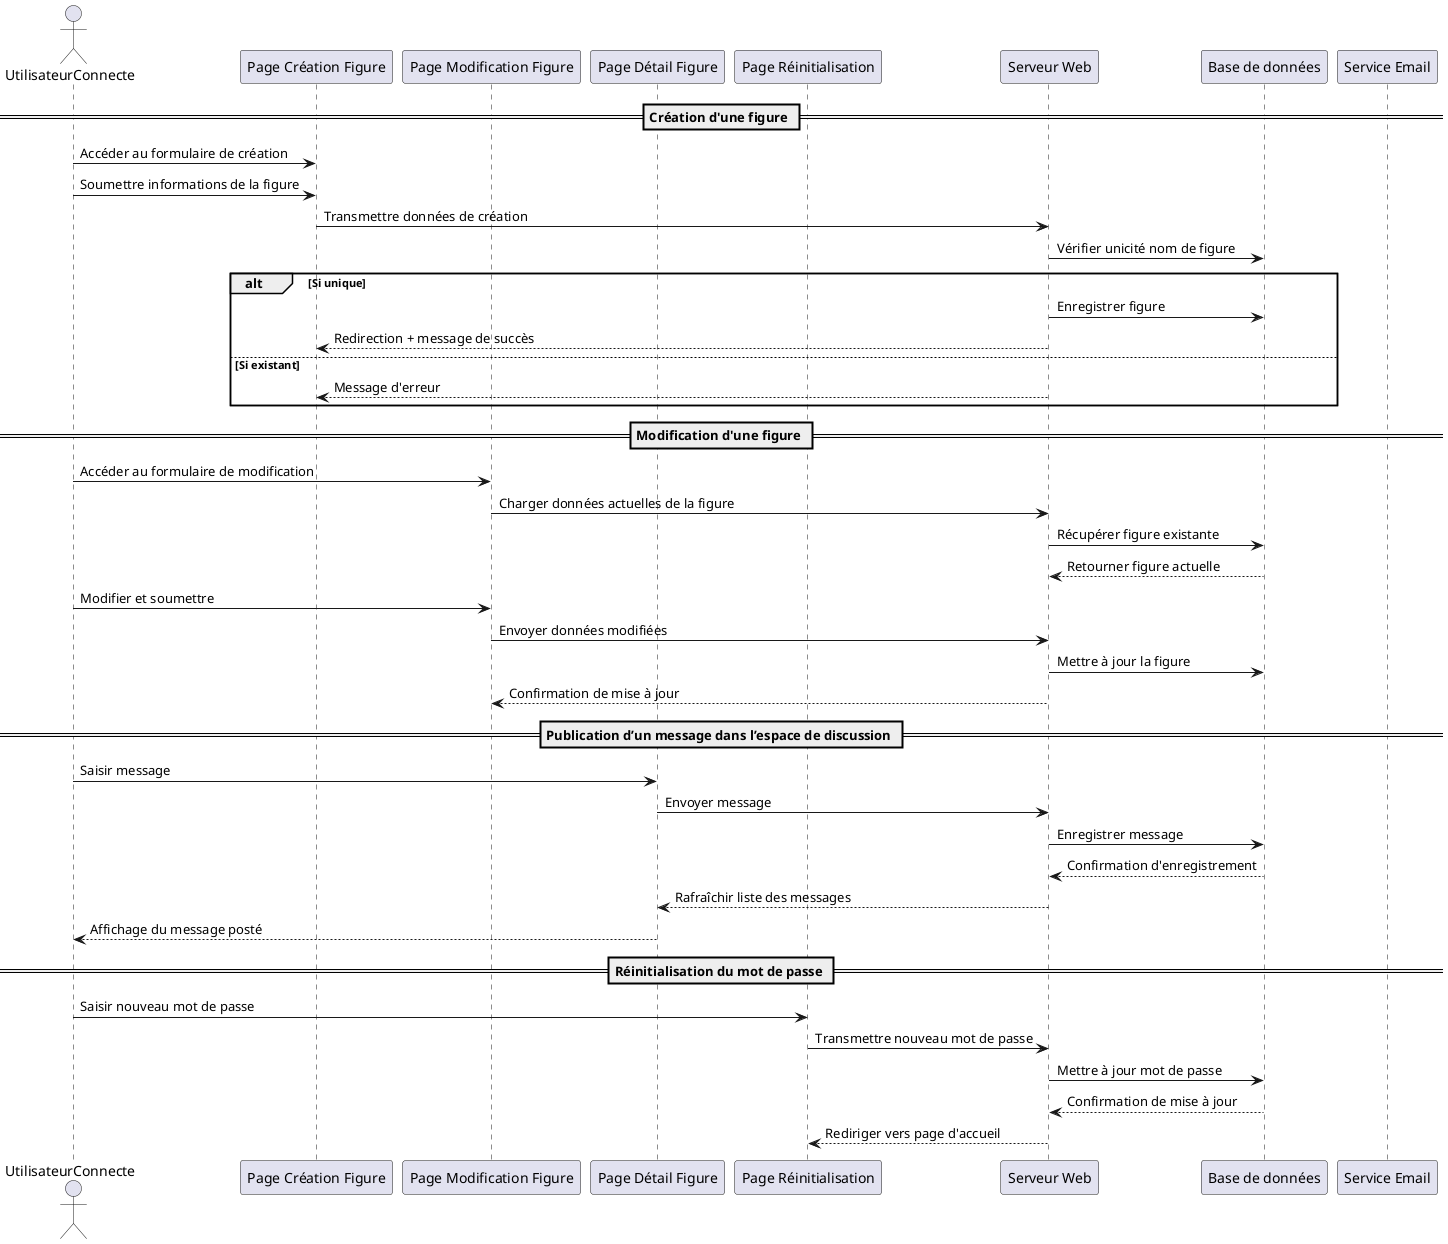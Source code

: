 @startuml
actor UtilisateurConnecte
participant "Page Création Figure"
participant "Page Modification Figure"
participant "Page Détail Figure"
participant "Page Réinitialisation"
participant "Serveur Web"
participant "Base de données"
participant "Service Email"

== Création d'une figure ==
UtilisateurConnecte -> "Page Création Figure" : Accéder au formulaire de création
UtilisateurConnecte -> "Page Création Figure" : Soumettre informations de la figure
"Page Création Figure" -> "Serveur Web" : Transmettre données de création
"Serveur Web" -> "Base de données" : Vérifier unicité nom de figure
alt Si unique
    "Serveur Web" -> "Base de données" : Enregistrer figure
    "Serveur Web" --> "Page Création Figure" : Redirection + message de succès
else Si existant
    "Serveur Web" --> "Page Création Figure" : Message d'erreur
end

== Modification d'une figure ==
UtilisateurConnecte -> "Page Modification Figure" : Accéder au formulaire de modification
"Page Modification Figure" -> "Serveur Web" : Charger données actuelles de la figure
"Serveur Web" -> "Base de données" : Récupérer figure existante
"Base de données" --> "Serveur Web" : Retourner figure actuelle
UtilisateurConnecte -> "Page Modification Figure" : Modifier et soumettre
"Page Modification Figure" -> "Serveur Web" : Envoyer données modifiées
"Serveur Web" -> "Base de données" : Mettre à jour la figure
"Serveur Web" --> "Page Modification Figure" : Confirmation de mise à jour

== Publication d’un message dans l’espace de discussion ==
UtilisateurConnecte -> "Page Détail Figure" : Saisir message
"Page Détail Figure" -> "Serveur Web" : Envoyer message
"Serveur Web" -> "Base de données" : Enregistrer message
"Base de données" --> "Serveur Web" : Confirmation d'enregistrement
"Serveur Web" --> "Page Détail Figure" : Rafraîchir liste des messages
"Page Détail Figure" --> UtilisateurConnecte : Affichage du message posté

== Réinitialisation du mot de passe ==
UtilisateurConnecte -> "Page Réinitialisation" : Saisir nouveau mot de passe
"Page Réinitialisation" -> "Serveur Web" : Transmettre nouveau mot de passe
"Serveur Web" -> "Base de données" : Mettre à jour mot de passe
"Base de données" --> "Serveur Web" : Confirmation de mise à jour
"Serveur Web" --> "Page Réinitialisation" : Rediriger vers page d'accueil
@enduml
